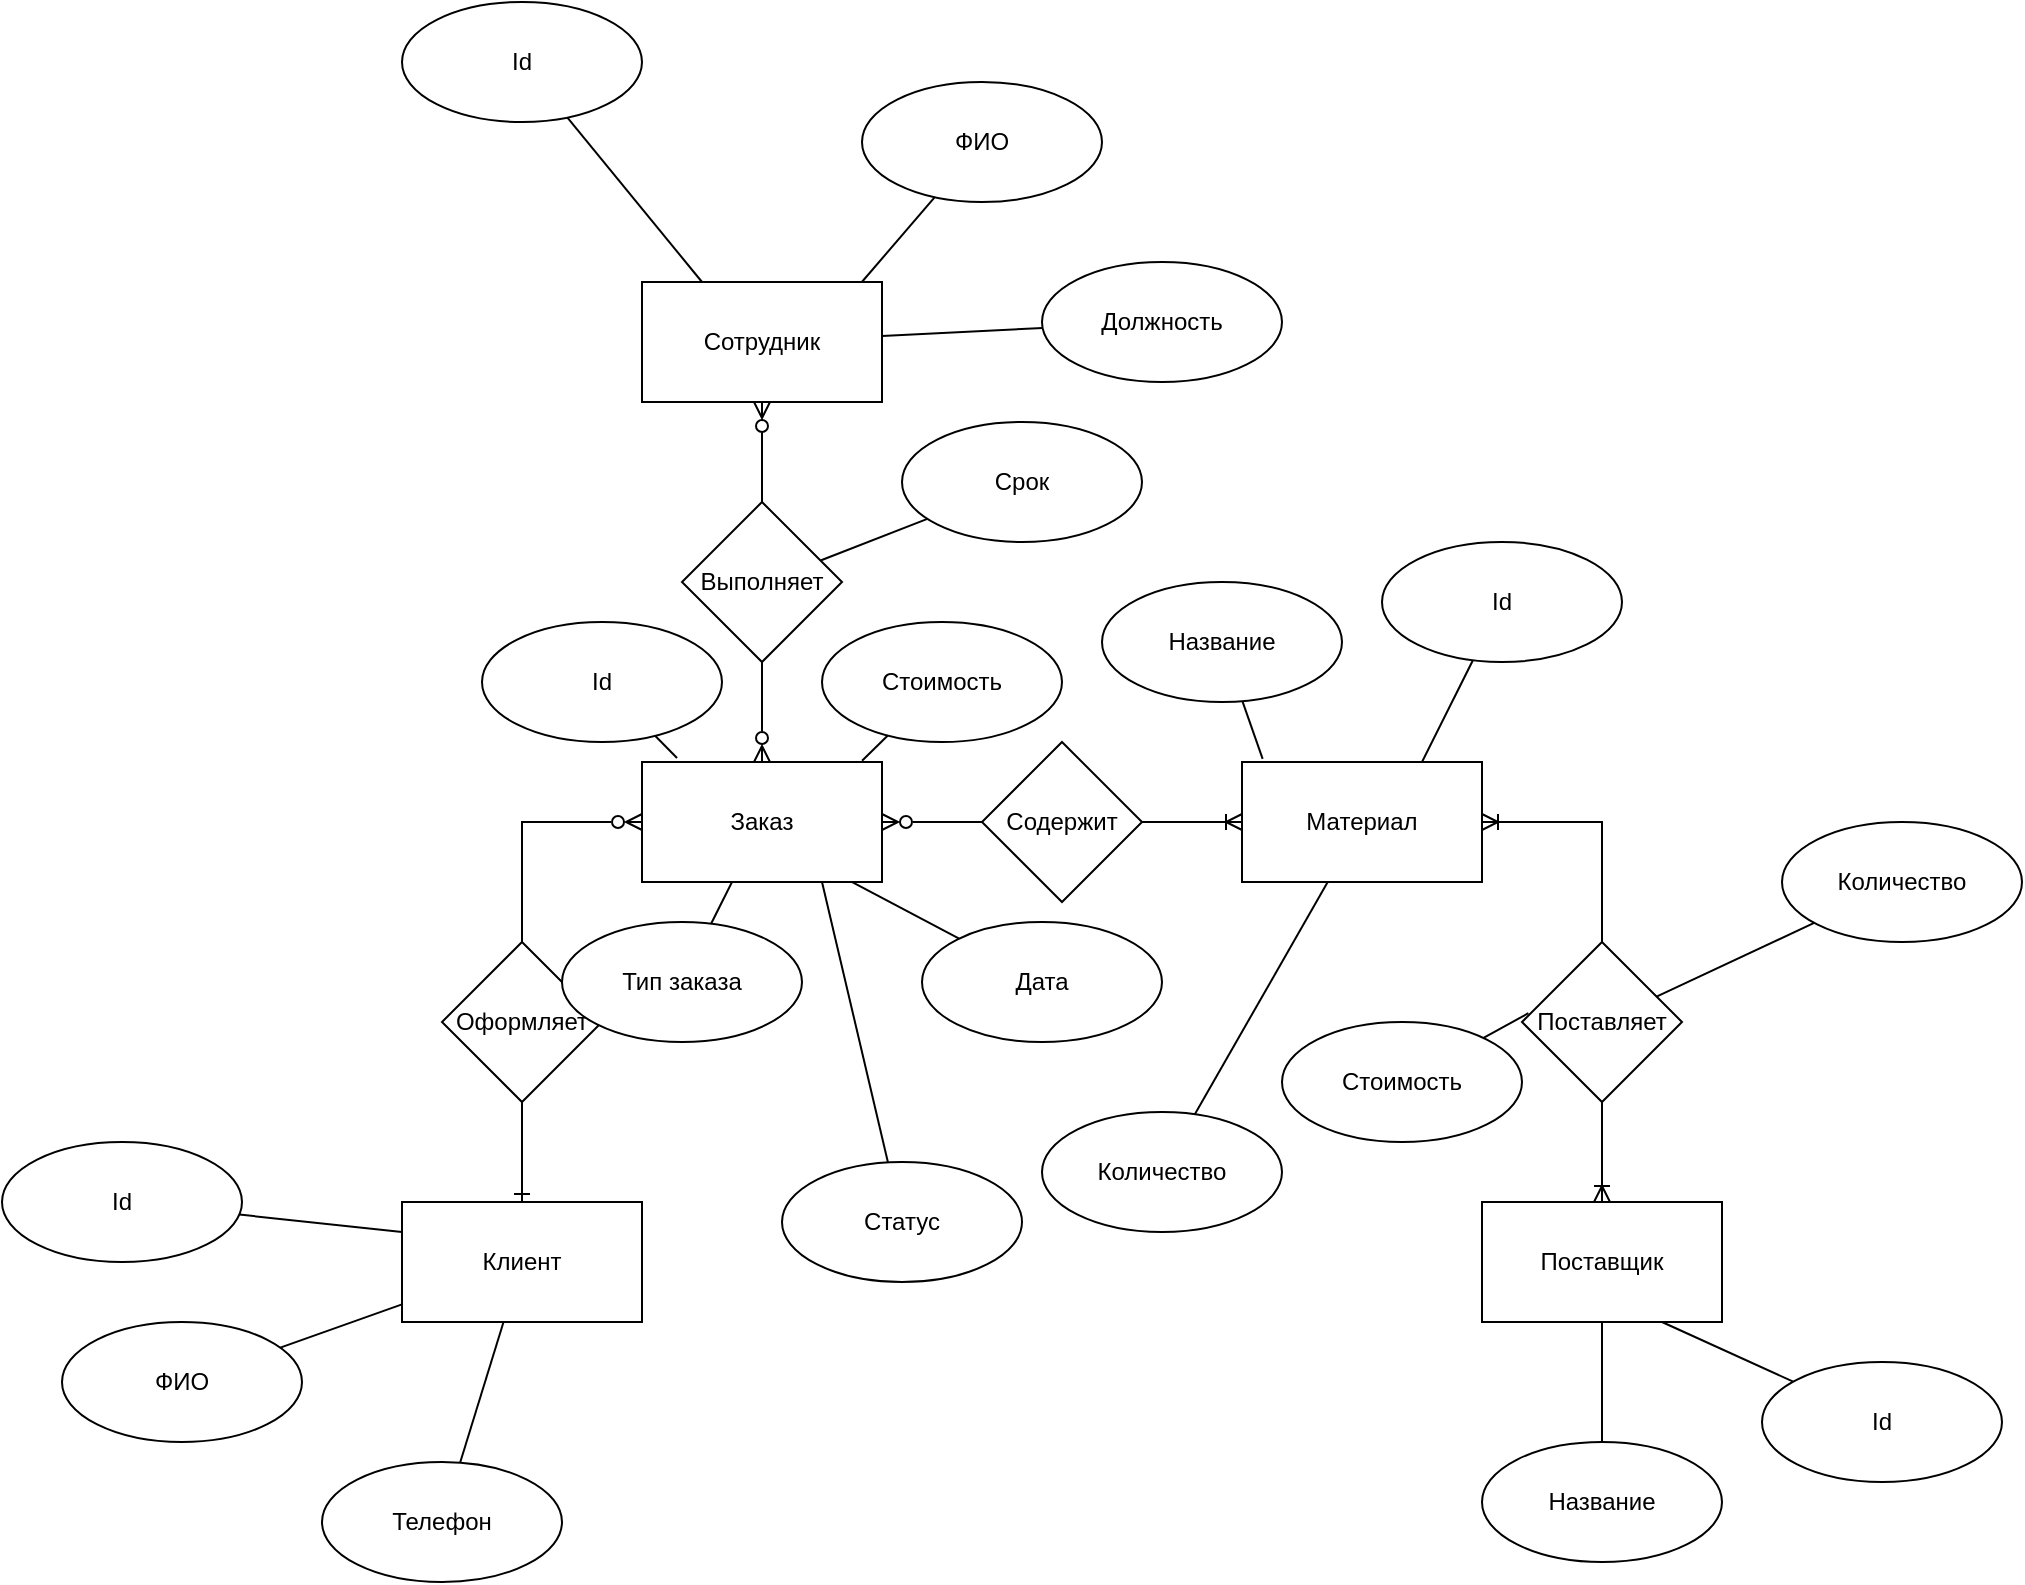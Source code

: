 <mxfile version="25.0.3">
  <diagram name="Страница — 1" id="yVwoiWJdx3ZFp3rpr8LI">
    <mxGraphModel dx="989" dy="564" grid="1" gridSize="10" guides="1" tooltips="1" connect="1" arrows="1" fold="1" page="1" pageScale="1" pageWidth="827" pageHeight="1169" math="0" shadow="0">
      <root>
        <mxCell id="0" />
        <mxCell id="1" parent="0" />
        <mxCell id="Ovh7vEMm-vPmfpvyHuoS-1" value="Клиент" style="rounded=0;whiteSpace=wrap;html=1;" parent="1" vertex="1">
          <mxGeometry x="240" y="630" width="120" height="60" as="geometry" />
        </mxCell>
        <mxCell id="Ovh7vEMm-vPmfpvyHuoS-2" value="Заказ" style="rounded=0;whiteSpace=wrap;html=1;" parent="1" vertex="1">
          <mxGeometry x="360" y="410" width="120" height="60" as="geometry" />
        </mxCell>
        <mxCell id="Ovh7vEMm-vPmfpvyHuoS-3" value="Сотрудник" style="rounded=0;whiteSpace=wrap;html=1;" parent="1" vertex="1">
          <mxGeometry x="360" y="170" width="120" height="60" as="geometry" />
        </mxCell>
        <mxCell id="Ovh7vEMm-vPmfpvyHuoS-4" value="Поставщик" style="rounded=0;whiteSpace=wrap;html=1;" parent="1" vertex="1">
          <mxGeometry x="780" y="630" width="120" height="60" as="geometry" />
        </mxCell>
        <mxCell id="Ovh7vEMm-vPmfpvyHuoS-8" style="edgeStyle=orthogonalEdgeStyle;rounded=0;orthogonalLoop=1;jettySize=auto;html=1;endArrow=ERzeroToMany;endFill=0;" parent="1" source="Ovh7vEMm-vPmfpvyHuoS-7" target="Ovh7vEMm-vPmfpvyHuoS-3" edge="1">
          <mxGeometry relative="1" as="geometry" />
        </mxCell>
        <mxCell id="Ovh7vEMm-vPmfpvyHuoS-9" style="edgeStyle=orthogonalEdgeStyle;rounded=0;orthogonalLoop=1;jettySize=auto;html=1;entryX=0.5;entryY=0;entryDx=0;entryDy=0;endArrow=ERzeroToMany;endFill=0;" parent="1" source="Ovh7vEMm-vPmfpvyHuoS-7" target="Ovh7vEMm-vPmfpvyHuoS-2" edge="1">
          <mxGeometry relative="1" as="geometry" />
        </mxCell>
        <mxCell id="Ovh7vEMm-vPmfpvyHuoS-7" value="Выполняет" style="rhombus;whiteSpace=wrap;html=1;" parent="1" vertex="1">
          <mxGeometry x="380" y="280" width="80" height="80" as="geometry" />
        </mxCell>
        <mxCell id="Ovh7vEMm-vPmfpvyHuoS-13" style="edgeStyle=orthogonalEdgeStyle;rounded=0;orthogonalLoop=1;jettySize=auto;html=1;entryX=0;entryY=0.5;entryDx=0;entryDy=0;endArrow=ERzeroToMany;endFill=0;" parent="1" source="Ovh7vEMm-vPmfpvyHuoS-10" target="Ovh7vEMm-vPmfpvyHuoS-2" edge="1">
          <mxGeometry relative="1" as="geometry">
            <Array as="points">
              <mxPoint x="300" y="440" />
            </Array>
          </mxGeometry>
        </mxCell>
        <mxCell id="Ovh7vEMm-vPmfpvyHuoS-17" style="edgeStyle=orthogonalEdgeStyle;rounded=0;orthogonalLoop=1;jettySize=auto;html=1;endArrow=ERone;endFill=0;" parent="1" source="Ovh7vEMm-vPmfpvyHuoS-10" target="Ovh7vEMm-vPmfpvyHuoS-1" edge="1">
          <mxGeometry relative="1" as="geometry" />
        </mxCell>
        <mxCell id="Ovh7vEMm-vPmfpvyHuoS-10" value="Оформляет" style="rhombus;whiteSpace=wrap;html=1;" parent="1" vertex="1">
          <mxGeometry x="260" y="500" width="80" height="80" as="geometry" />
        </mxCell>
        <mxCell id="Ovh7vEMm-vPmfpvyHuoS-12" style="edgeStyle=orthogonalEdgeStyle;rounded=0;orthogonalLoop=1;jettySize=auto;html=1;entryX=1;entryY=0.5;entryDx=0;entryDy=0;endArrow=ERoneToMany;endFill=0;" parent="1" source="Ovh7vEMm-vPmfpvyHuoS-11" edge="1">
          <mxGeometry relative="1" as="geometry">
            <mxPoint x="780" y="440" as="targetPoint" />
            <Array as="points">
              <mxPoint x="840" y="440" />
            </Array>
          </mxGeometry>
        </mxCell>
        <mxCell id="Ovh7vEMm-vPmfpvyHuoS-18" style="edgeStyle=orthogonalEdgeStyle;rounded=0;orthogonalLoop=1;jettySize=auto;html=1;endArrow=ERoneToMany;endFill=0;" parent="1" source="Ovh7vEMm-vPmfpvyHuoS-11" target="Ovh7vEMm-vPmfpvyHuoS-4" edge="1">
          <mxGeometry relative="1" as="geometry" />
        </mxCell>
        <mxCell id="Ovh7vEMm-vPmfpvyHuoS-11" value="Поставляет" style="rhombus;whiteSpace=wrap;html=1;" parent="1" vertex="1">
          <mxGeometry x="800" y="500" width="80" height="80" as="geometry" />
        </mxCell>
        <mxCell id="Ovh7vEMm-vPmfpvyHuoS-19" value="Материал" style="rounded=0;whiteSpace=wrap;html=1;" parent="1" vertex="1">
          <mxGeometry x="660" y="410" width="120" height="60" as="geometry" />
        </mxCell>
        <mxCell id="Ovh7vEMm-vPmfpvyHuoS-21" style="edgeStyle=orthogonalEdgeStyle;rounded=0;orthogonalLoop=1;jettySize=auto;html=1;entryX=1;entryY=0.5;entryDx=0;entryDy=0;endArrow=ERzeroToMany;endFill=0;" parent="1" source="Ovh7vEMm-vPmfpvyHuoS-20" target="Ovh7vEMm-vPmfpvyHuoS-2" edge="1">
          <mxGeometry relative="1" as="geometry" />
        </mxCell>
        <mxCell id="Ovh7vEMm-vPmfpvyHuoS-22" style="edgeStyle=orthogonalEdgeStyle;rounded=0;orthogonalLoop=1;jettySize=auto;html=1;endArrow=ERoneToMany;endFill=0;" parent="1" source="Ovh7vEMm-vPmfpvyHuoS-20" target="Ovh7vEMm-vPmfpvyHuoS-19" edge="1">
          <mxGeometry relative="1" as="geometry" />
        </mxCell>
        <mxCell id="Ovh7vEMm-vPmfpvyHuoS-20" value="Содержит" style="rhombus;whiteSpace=wrap;html=1;" parent="1" vertex="1">
          <mxGeometry x="530" y="400" width="80" height="80" as="geometry" />
        </mxCell>
        <mxCell id="byB7JN8icsSsbq83g0Br-6" style="rounded=0;orthogonalLoop=1;jettySize=auto;html=1;entryX=0;entryY=0.25;entryDx=0;entryDy=0;endArrow=none;endFill=0;" edge="1" parent="1" source="byB7JN8icsSsbq83g0Br-1" target="Ovh7vEMm-vPmfpvyHuoS-1">
          <mxGeometry relative="1" as="geometry" />
        </mxCell>
        <mxCell id="byB7JN8icsSsbq83g0Br-1" value="Id" style="ellipse;whiteSpace=wrap;html=1;" vertex="1" parent="1">
          <mxGeometry x="40" y="600" width="120" height="60" as="geometry" />
        </mxCell>
        <mxCell id="byB7JN8icsSsbq83g0Br-5" style="rounded=0;orthogonalLoop=1;jettySize=auto;html=1;endArrow=none;endFill=0;" edge="1" parent="1" source="byB7JN8icsSsbq83g0Br-2" target="Ovh7vEMm-vPmfpvyHuoS-1">
          <mxGeometry relative="1" as="geometry" />
        </mxCell>
        <mxCell id="byB7JN8icsSsbq83g0Br-2" value="ФИО" style="ellipse;whiteSpace=wrap;html=1;" vertex="1" parent="1">
          <mxGeometry x="70" y="690" width="120" height="60" as="geometry" />
        </mxCell>
        <mxCell id="byB7JN8icsSsbq83g0Br-4" style="rounded=0;orthogonalLoop=1;jettySize=auto;html=1;endArrow=none;endFill=0;" edge="1" parent="1" source="byB7JN8icsSsbq83g0Br-3" target="Ovh7vEMm-vPmfpvyHuoS-1">
          <mxGeometry relative="1" as="geometry" />
        </mxCell>
        <mxCell id="byB7JN8icsSsbq83g0Br-3" value="Телефон" style="ellipse;whiteSpace=wrap;html=1;" vertex="1" parent="1">
          <mxGeometry x="200" y="760" width="120" height="60" as="geometry" />
        </mxCell>
        <mxCell id="byB7JN8icsSsbq83g0Br-8" value="Id" style="ellipse;whiteSpace=wrap;html=1;" vertex="1" parent="1">
          <mxGeometry x="280" y="340" width="120" height="60" as="geometry" />
        </mxCell>
        <mxCell id="byB7JN8icsSsbq83g0Br-9" style="rounded=0;orthogonalLoop=1;jettySize=auto;html=1;entryX=0.146;entryY=-0.033;entryDx=0;entryDy=0;entryPerimeter=0;endArrow=none;endFill=0;" edge="1" parent="1" source="byB7JN8icsSsbq83g0Br-8" target="Ovh7vEMm-vPmfpvyHuoS-2">
          <mxGeometry relative="1" as="geometry" />
        </mxCell>
        <mxCell id="byB7JN8icsSsbq83g0Br-12" value="Стоимость" style="ellipse;whiteSpace=wrap;html=1;" vertex="1" parent="1">
          <mxGeometry x="450" y="340" width="120" height="60" as="geometry" />
        </mxCell>
        <mxCell id="byB7JN8icsSsbq83g0Br-13" style="rounded=0;orthogonalLoop=1;jettySize=auto;html=1;entryX=0.917;entryY=-0.011;entryDx=0;entryDy=0;entryPerimeter=0;endArrow=none;endFill=0;" edge="1" parent="1" source="byB7JN8icsSsbq83g0Br-12" target="Ovh7vEMm-vPmfpvyHuoS-2">
          <mxGeometry relative="1" as="geometry" />
        </mxCell>
        <mxCell id="byB7JN8icsSsbq83g0Br-15" style="rounded=0;orthogonalLoop=1;jettySize=auto;html=1;endArrow=none;endFill=0;" edge="1" parent="1" source="byB7JN8icsSsbq83g0Br-14" target="Ovh7vEMm-vPmfpvyHuoS-2">
          <mxGeometry relative="1" as="geometry" />
        </mxCell>
        <mxCell id="byB7JN8icsSsbq83g0Br-14" value="Тип заказа" style="ellipse;whiteSpace=wrap;html=1;" vertex="1" parent="1">
          <mxGeometry x="320" y="490" width="120" height="60" as="geometry" />
        </mxCell>
        <mxCell id="byB7JN8icsSsbq83g0Br-16" value="ФИО" style="ellipse;whiteSpace=wrap;html=1;" vertex="1" parent="1">
          <mxGeometry x="470" y="70" width="120" height="60" as="geometry" />
        </mxCell>
        <mxCell id="byB7JN8icsSsbq83g0Br-17" style="rounded=0;orthogonalLoop=1;jettySize=auto;html=1;entryX=0.917;entryY=-0.002;entryDx=0;entryDy=0;entryPerimeter=0;endArrow=none;endFill=0;" edge="1" parent="1" source="byB7JN8icsSsbq83g0Br-16" target="Ovh7vEMm-vPmfpvyHuoS-3">
          <mxGeometry relative="1" as="geometry" />
        </mxCell>
        <mxCell id="byB7JN8icsSsbq83g0Br-19" style="rounded=0;orthogonalLoop=1;jettySize=auto;html=1;entryX=0.25;entryY=0;entryDx=0;entryDy=0;endArrow=none;endFill=0;" edge="1" parent="1" source="byB7JN8icsSsbq83g0Br-18" target="Ovh7vEMm-vPmfpvyHuoS-3">
          <mxGeometry relative="1" as="geometry" />
        </mxCell>
        <mxCell id="byB7JN8icsSsbq83g0Br-18" value="Id" style="ellipse;whiteSpace=wrap;html=1;" vertex="1" parent="1">
          <mxGeometry x="240" y="30" width="120" height="60" as="geometry" />
        </mxCell>
        <mxCell id="byB7JN8icsSsbq83g0Br-21" style="rounded=0;orthogonalLoop=1;jettySize=auto;html=1;endArrow=none;endFill=0;" edge="1" parent="1" source="byB7JN8icsSsbq83g0Br-20" target="Ovh7vEMm-vPmfpvyHuoS-3">
          <mxGeometry relative="1" as="geometry" />
        </mxCell>
        <mxCell id="byB7JN8icsSsbq83g0Br-20" value="Должность" style="ellipse;whiteSpace=wrap;html=1;" vertex="1" parent="1">
          <mxGeometry x="560" y="160" width="120" height="60" as="geometry" />
        </mxCell>
        <mxCell id="byB7JN8icsSsbq83g0Br-22" value="Срок" style="ellipse;whiteSpace=wrap;html=1;" vertex="1" parent="1">
          <mxGeometry x="490" y="240" width="120" height="60" as="geometry" />
        </mxCell>
        <mxCell id="byB7JN8icsSsbq83g0Br-23" style="rounded=0;orthogonalLoop=1;jettySize=auto;html=1;entryX=0.87;entryY=0.364;entryDx=0;entryDy=0;entryPerimeter=0;endArrow=none;endFill=0;" edge="1" parent="1" source="byB7JN8icsSsbq83g0Br-22" target="Ovh7vEMm-vPmfpvyHuoS-7">
          <mxGeometry relative="1" as="geometry" />
        </mxCell>
        <mxCell id="byB7JN8icsSsbq83g0Br-24" value="Дата" style="ellipse;whiteSpace=wrap;html=1;" vertex="1" parent="1">
          <mxGeometry x="500" y="490" width="120" height="60" as="geometry" />
        </mxCell>
        <mxCell id="byB7JN8icsSsbq83g0Br-25" style="rounded=0;orthogonalLoop=1;jettySize=auto;html=1;entryX=0.876;entryY=1.001;entryDx=0;entryDy=0;entryPerimeter=0;endArrow=none;endFill=0;" edge="1" parent="1" source="byB7JN8icsSsbq83g0Br-24" target="Ovh7vEMm-vPmfpvyHuoS-2">
          <mxGeometry relative="1" as="geometry" />
        </mxCell>
        <mxCell id="byB7JN8icsSsbq83g0Br-27" style="rounded=0;orthogonalLoop=1;jettySize=auto;html=1;entryX=0.75;entryY=0;entryDx=0;entryDy=0;endArrow=none;endFill=0;" edge="1" parent="1" source="byB7JN8icsSsbq83g0Br-26" target="Ovh7vEMm-vPmfpvyHuoS-19">
          <mxGeometry relative="1" as="geometry" />
        </mxCell>
        <mxCell id="byB7JN8icsSsbq83g0Br-26" value="Id" style="ellipse;whiteSpace=wrap;html=1;" vertex="1" parent="1">
          <mxGeometry x="730" y="300" width="120" height="60" as="geometry" />
        </mxCell>
        <mxCell id="byB7JN8icsSsbq83g0Br-29" style="rounded=0;orthogonalLoop=1;jettySize=auto;html=1;endArrow=none;endFill=0;" edge="1" parent="1" source="byB7JN8icsSsbq83g0Br-28" target="Ovh7vEMm-vPmfpvyHuoS-11">
          <mxGeometry relative="1" as="geometry" />
        </mxCell>
        <mxCell id="byB7JN8icsSsbq83g0Br-28" value="Количество" style="ellipse;whiteSpace=wrap;html=1;" vertex="1" parent="1">
          <mxGeometry x="930" y="440" width="120" height="60" as="geometry" />
        </mxCell>
        <mxCell id="byB7JN8icsSsbq83g0Br-30" value="Стоимость" style="ellipse;whiteSpace=wrap;html=1;" vertex="1" parent="1">
          <mxGeometry x="680" y="540" width="120" height="60" as="geometry" />
        </mxCell>
        <mxCell id="byB7JN8icsSsbq83g0Br-31" style="rounded=0;orthogonalLoop=1;jettySize=auto;html=1;entryX=0.04;entryY=0.445;entryDx=0;entryDy=0;entryPerimeter=0;endArrow=none;endFill=0;" edge="1" parent="1" source="byB7JN8icsSsbq83g0Br-30" target="Ovh7vEMm-vPmfpvyHuoS-11">
          <mxGeometry relative="1" as="geometry" />
        </mxCell>
        <mxCell id="byB7JN8icsSsbq83g0Br-32" value="Название" style="ellipse;whiteSpace=wrap;html=1;" vertex="1" parent="1">
          <mxGeometry x="590" y="320" width="120" height="60" as="geometry" />
        </mxCell>
        <mxCell id="byB7JN8icsSsbq83g0Br-33" style="rounded=0;orthogonalLoop=1;jettySize=auto;html=1;entryX=0.086;entryY=-0.026;entryDx=0;entryDy=0;entryPerimeter=0;endArrow=none;endFill=0;" edge="1" parent="1" source="byB7JN8icsSsbq83g0Br-32" target="Ovh7vEMm-vPmfpvyHuoS-19">
          <mxGeometry relative="1" as="geometry" />
        </mxCell>
        <mxCell id="byB7JN8icsSsbq83g0Br-35" style="rounded=0;orthogonalLoop=1;jettySize=auto;html=1;endArrow=none;endFill=0;" edge="1" parent="1" source="byB7JN8icsSsbq83g0Br-34" target="Ovh7vEMm-vPmfpvyHuoS-19">
          <mxGeometry relative="1" as="geometry" />
        </mxCell>
        <mxCell id="byB7JN8icsSsbq83g0Br-34" value="Количество" style="ellipse;whiteSpace=wrap;html=1;" vertex="1" parent="1">
          <mxGeometry x="560" y="585" width="120" height="60" as="geometry" />
        </mxCell>
        <mxCell id="byB7JN8icsSsbq83g0Br-37" style="rounded=0;orthogonalLoop=1;jettySize=auto;html=1;entryX=0.75;entryY=1;entryDx=0;entryDy=0;endArrow=none;endFill=0;" edge="1" parent="1" source="byB7JN8icsSsbq83g0Br-36" target="Ovh7vEMm-vPmfpvyHuoS-4">
          <mxGeometry relative="1" as="geometry" />
        </mxCell>
        <mxCell id="byB7JN8icsSsbq83g0Br-36" value="Id" style="ellipse;whiteSpace=wrap;html=1;" vertex="1" parent="1">
          <mxGeometry x="920" y="710" width="120" height="60" as="geometry" />
        </mxCell>
        <mxCell id="byB7JN8icsSsbq83g0Br-39" style="rounded=0;orthogonalLoop=1;jettySize=auto;html=1;endArrow=none;endFill=0;" edge="1" parent="1" source="byB7JN8icsSsbq83g0Br-38" target="Ovh7vEMm-vPmfpvyHuoS-4">
          <mxGeometry relative="1" as="geometry" />
        </mxCell>
        <mxCell id="byB7JN8icsSsbq83g0Br-38" value="Название" style="ellipse;whiteSpace=wrap;html=1;" vertex="1" parent="1">
          <mxGeometry x="780" y="750" width="120" height="60" as="geometry" />
        </mxCell>
        <mxCell id="byB7JN8icsSsbq83g0Br-41" style="rounded=0;orthogonalLoop=1;jettySize=auto;html=1;entryX=0.75;entryY=1;entryDx=0;entryDy=0;endArrow=none;endFill=0;" edge="1" parent="1" source="byB7JN8icsSsbq83g0Br-40" target="Ovh7vEMm-vPmfpvyHuoS-2">
          <mxGeometry relative="1" as="geometry" />
        </mxCell>
        <mxCell id="byB7JN8icsSsbq83g0Br-40" value="Статус" style="ellipse;whiteSpace=wrap;html=1;" vertex="1" parent="1">
          <mxGeometry x="430" y="610" width="120" height="60" as="geometry" />
        </mxCell>
      </root>
    </mxGraphModel>
  </diagram>
</mxfile>
